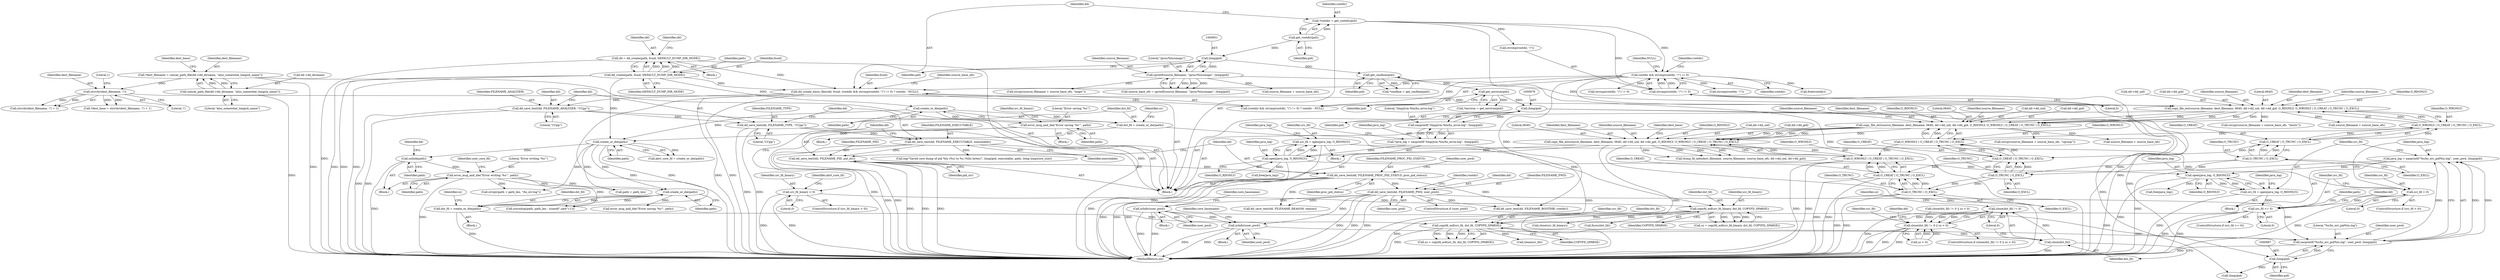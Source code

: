 digraph "0_abrt_80408e9e24a1c10f85fd969e1853e0f192157f92_0@API" {
"1001030" [label="(Call,close(dst_fd) != 0)"];
"1001031" [label="(Call,close(dst_fd))"];
"1001024" [label="(Call,copyfd_eof(src_fd, dst_fd, COPYFD_SPARSE))"];
"1001007" [label="(Call,src_fd >= 0)"];
"1000987" [label="(Call,src_fd < 0)"];
"1000979" [label="(Call,src_fd = open(java_log, O_RDONLY))"];
"1000981" [label="(Call,open(java_log, O_RDONLY))"];
"1000971" [label="(Call,*java_log = xasprintf(\"/tmp/jvm-%lu/hs_error.log\", (long)pid))"];
"1000973" [label="(Call,xasprintf(\"/tmp/jvm-%lu/hs_error.log\", (long)pid))"];
"1000975" [label="(Call,(long)pid)"];
"1000831" [label="(Call,get_environ(pid))"];
"1000824" [label="(Call,get_cmdline(pid))"];
"1000650" [label="(Call,(long)pid)"];
"1000628" [label="(Call,get_rootdir(pid))"];
"1000733" [label="(Call,copy_file_ext(source_filename, dest_filename, 0640, dd->dd_uid, dd->dd_gid, O_RDONLY, O_WRONLY | O_CREAT | O_TRUNC | O_EXCL))"];
"1000707" [label="(Call,copy_file_ext(source_filename, dest_filename, 0640, dd->dd_uid, dd->dd_gid, O_RDONLY, O_WRONLY | O_CREAT | O_TRUNC | O_EXCL))"];
"1000681" [label="(Call,copy_file_ext(source_filename, dest_filename, 0640, dd->dd_uid, dd->dd_gid, O_RDONLY, O_WRONLY | O_CREAT | O_TRUNC | O_EXCL))"];
"1000647" [label="(Call,sprintf(source_filename, \"/proc/%lu/smaps\", (long)pid))"];
"1000669" [label="(Call,strrchr(dest_filename, '/'))"];
"1000658" [label="(Call,*dest_filename = concat_path_file(dd->dd_dirname, \"also_somewhat_longish_name\"))"];
"1000660" [label="(Call,concat_path_file(dd->dd_dirname, \"also_somewhat_longish_name\"))"];
"1000692" [label="(Call,O_WRONLY | O_CREAT | O_TRUNC | O_EXCL)"];
"1000694" [label="(Call,O_CREAT | O_TRUNC | O_EXCL)"];
"1000696" [label="(Call,O_TRUNC | O_EXCL)"];
"1000718" [label="(Call,O_WRONLY | O_CREAT | O_TRUNC | O_EXCL)"];
"1000720" [label="(Call,O_CREAT | O_TRUNC | O_EXCL)"];
"1000722" [label="(Call,O_TRUNC | O_EXCL)"];
"1000744" [label="(Call,O_WRONLY | O_CREAT | O_TRUNC | O_EXCL)"];
"1000746" [label="(Call,O_CREAT | O_TRUNC | O_EXCL)"];
"1000748" [label="(Call,O_TRUNC | O_EXCL)"];
"1000999" [label="(Call,src_fd = open(java_log, O_RDONLY))"];
"1001001" [label="(Call,open(java_log, O_RDONLY))"];
"1000991" [label="(Call,java_log = xasprintf(\"%s/hs_err_pid%lu.log\", user_pwd, (long)pid))"];
"1000993" [label="(Call,xasprintf(\"%s/hs_err_pid%lu.log\", user_pwd, (long)pid))"];
"1000788" [label="(Call,dd_save_text(dd, FILENAME_PWD, user_pwd))"];
"1000782" [label="(Call,dd_save_text(dd, FILENAME_PROC_PID_STATUS, proc_pid_status))"];
"1000778" [label="(Call,dd_save_text(dd, FILENAME_PID, pid_str))"];
"1000774" [label="(Call,dd_save_text(dd, FILENAME_EXECUTABLE, executable))"];
"1000770" [label="(Call,dd_save_text(dd, FILENAME_TYPE, \"CCpp\"))"];
"1000766" [label="(Call,dd_save_text(dd, FILENAME_ANALYZER, \"CCpp\"))"];
"1000630" [label="(Call,dd_create_basic_files(dd, fsuid, (rootdir && strcmp(rootdir, \"/\") != 0) ? rootdir : NULL))"];
"1000616" [label="(Call,dd = dd_create(path, fsuid, DEFAULT_DUMP_DIR_MODE))"];
"1000618" [label="(Call,dd_create(path, fsuid, DEFAULT_DUMP_DIR_MODE))"];
"1000634" [label="(Call,rootdir && strcmp(rootdir, \"/\") != 0)"];
"1000626" [label="(Call,*rootdir = get_rootdir(pid))"];
"1000636" [label="(Call,strcmp(rootdir, \"/\") != 0)"];
"1000935" [label="(Call,xchdir(user_pwd))"];
"1000965" [label="(Call,xchdir(user_pwd))"];
"1000996" [label="(Call,(long)pid)"];
"1001017" [label="(Call,dst_fd = create_or_die(path))"];
"1001019" [label="(Call,create_or_die(path))"];
"1000939" [label="(Call,error_msg_and_die(\"Error writing '%s'\", path))"];
"1000926" [label="(Call,unlink(path))"];
"1000901" [label="(Call,create_or_die(path))"];
"1000893" [label="(Call,error_msg_and_die(\"Error saving '%s'\", path))"];
"1000867" [label="(Call,create_or_die(path))"];
"1000872" [label="(Call,copyfd_eof(src_fd_binary, dst_fd, COPYFD_SPARSE))"];
"1000860" [label="(Call,src_fd_binary > 0)"];
"1000865" [label="(Call,dst_fd = create_or_die(path))"];
"1001029" [label="(Call,close(dst_fd) != 0 || sz < 0)"];
"1000875" [label="(Identifier,COPYFD_SPARSE)"];
"1000714" [label="(Call,dd->dd_gid)"];
"1000902" [label="(Identifier,path)"];
"1000685" [label="(Call,dd->dd_uid)"];
"1000693" [label="(Identifier,O_WRONLY)"];
"1000894" [label="(Literal,\"Error saving '%s'\")"];
"1000984" [label="(Call,free(java_log))"];
"1000632" [label="(Identifier,fsuid)"];
"1000981" [label="(Call,open(java_log, O_RDONLY))"];
"1000789" [label="(Identifier,dd)"];
"1000979" [label="(Call,src_fd = open(java_log, O_RDONLY))"];
"1000982" [label="(Identifier,java_log)"];
"1000968" [label="(Identifier,core_basename)"];
"1000790" [label="(Identifier,FILENAME_PWD)"];
"1000641" [label="(Identifier,rootdir)"];
"1000781" [label="(Identifier,pid_str)"];
"1000966" [label="(Identifier,user_pwd)"];
"1001009" [label="(Literal,0)"];
"1000740" [label="(Call,dd->dd_gid)"];
"1001004" [label="(Call,free(java_log))"];
"1000899" [label="(Call,abrt_core_fd = create_or_die(path))"];
"1000664" [label="(Literal,\"also_somewhat_longish_name\")"];
"1000745" [label="(Identifier,O_WRONLY)"];
"1001010" [label="(Block,)"];
"1000768" [label="(Identifier,FILENAME_ANALYZER)"];
"1000642" [label="(Identifier,NULL)"];
"1000985" [label="(Identifier,java_log)"];
"1000736" [label="(Literal,0640)"];
"1001018" [label="(Identifier,dst_fd)"];
"1001028" [label="(ControlStructure,if (close(dst_fd) != 0 || sz < 0))"];
"1000749" [label="(Identifier,O_TRUNC)"];
"1000870" [label="(Call,sz = copyfd_eof(src_fd_binary, dst_fd, COPYFD_SPARSE))"];
"1000767" [label="(Identifier,dd)"];
"1000695" [label="(Identifier,O_CREAT)"];
"1000766" [label="(Call,dd_save_text(dd, FILENAME_ANALYZER, \"CCpp\"))"];
"1000896" [label="(Call,close(src_fd_binary))"];
"1000696" [label="(Call,O_TRUNC | O_EXCL)"];
"1000626" [label="(Call,*rootdir = get_rootdir(pid))"];
"1000660" [label="(Call,concat_path_file(dd->dd_dirname, \"also_somewhat_longish_name\"))"];
"1000890" [label="(Block,)"];
"1000964" [label="(Block,)"];
"1000897" [label="(Identifier,src_fd_binary)"];
"1000620" [label="(Identifier,fsuid)"];
"1000727" [label="(Identifier,source_filename)"];
"1000658" [label="(Call,*dest_filename = concat_path_file(dd->dd_dirname, \"also_somewhat_longish_name\"))"];
"1000726" [label="(Call,source_filename + source_base_ofs)"];
"1000735" [label="(Identifier,dest_filename)"];
"1000746" [label="(Call,O_CREAT | O_TRUNC | O_EXCL)"];
"1000628" [label="(Call,get_rootdir(pid))"];
"1001003" [label="(Identifier,O_RDONLY)"];
"1000775" [label="(Identifier,dd)"];
"1000652" [label="(Identifier,pid)"];
"1001025" [label="(Identifier,src_fd)"];
"1000791" [label="(Identifier,user_pwd)"];
"1000994" [label="(Literal,\"%s/hs_err_pid%lu.log\")"];
"1000773" [label="(Literal,\"CCpp\")"];
"1000829" [label="(Call,*environ = get_environ(pid))"];
"1000699" [label="(Call,strcpy(source_filename + source_base_ofs, \"limits\"))"];
"1000646" [label="(Identifier,source_base_ofs)"];
"1000831" [label="(Call,get_environ(pid))"];
"1000980" [label="(Identifier,src_fd)"];
"1000688" [label="(Call,dd->dd_gid)"];
"1001031" [label="(Call,close(dst_fd))"];
"1000670" [label="(Identifier,dest_filename)"];
"1000974" [label="(Literal,\"/tmp/jvm-%lu/hs_error.log\")"];
"1000682" [label="(Identifier,source_filename)"];
"1001055" [label="(Call,xstrndup(path, path_len - (sizeof(\".new\")-1)))"];
"1001011" [label="(Call,strcpy(path + path_len, \"/hs_err.log\"))"];
"1001039" [label="(Identifier,dd)"];
"1000707" [label="(Call,copy_file_ext(source_filename, dest_filename, 0640, dd->dd_uid, dd->dd_gid, O_RDONLY, O_WRONLY | O_CREAT | O_TRUNC | O_EXCL))"];
"1000627" [label="(Identifier,rootdir)"];
"1001040" [label="(Call,error_msg_and_die(\"Error saving '%s'\", path))"];
"1000925" [label="(Block,)"];
"1000927" [label="(Identifier,path)"];
"1000862" [label="(Literal,0)"];
"1000815" [label="(Call,dd_save_text(dd, FILENAME_REASON, reason))"];
"1000684" [label="(Literal,0640)"];
"1000863" [label="(Block,)"];
"1000771" [label="(Identifier,dd)"];
"1001019" [label="(Call,create_or_die(path))"];
"1000640" [label="(Literal,0)"];
"1000986" [label="(ControlStructure,if (src_fd < 0))"];
"1000661" [label="(Call,dd->dd_dirname)"];
"1000801" [label="(Call,dd_save_text(dd, FILENAME_ROOTDIR, rootdir))"];
"1000659" [label="(Identifier,dest_filename)"];
"1000787" [label="(Identifier,user_pwd)"];
"1000635" [label="(Identifier,rootdir)"];
"1001027" [label="(Identifier,COPYFD_SPARSE)"];
"1000990" [label="(Block,)"];
"1000900" [label="(Identifier,abrt_core_fd)"];
"1001032" [label="(Identifier,dst_fd)"];
"1000734" [label="(Identifier,source_filename)"];
"1000867" [label="(Call,create_or_die(path))"];
"1000616" [label="(Call,dd = dd_create(path, fsuid, DEFAULT_DUMP_DIR_MODE))"];
"1001180" [label="(MethodReturn,int)"];
"1000634" [label="(Call,rootdir && strcmp(rootdir, \"/\") != 0)"];
"1000941" [label="(Identifier,path)"];
"1001012" [label="(Call,path + path_len)"];
"1001033" [label="(Literal,0)"];
"1000750" [label="(Identifier,O_EXCL)"];
"1001000" [label="(Identifier,src_fd)"];
"1000633" [label="(Call,(rootdir && strcmp(rootdir, \"/\") != 0) ? rootdir : NULL)"];
"1000698" [label="(Identifier,O_EXCL)"];
"1000752" [label="(Identifier,dest_base)"];
"1000822" [label="(Call,*cmdline = get_cmdline(pid))"];
"1000743" [label="(Identifier,O_RDONLY)"];
"1000669" [label="(Call,strrchr(dest_filename, '/'))"];
"1001035" [label="(Identifier,sz)"];
"1000998" [label="(Identifier,pid)"];
"1000989" [label="(Literal,0)"];
"1000929" [label="(Identifier,dd)"];
"1000666" [label="(Call,*dest_base = strrchr(dest_filename, '/') + 1)"];
"1000882" [label="(Call,close(dst_fd) != 0 || sz < 0)"];
"1000621" [label="(Identifier,DEFAULT_DUMP_DIR_MODE)"];
"1000722" [label="(Call,O_TRUNC | O_EXCL)"];
"1000971" [label="(Call,*java_log = xasprintf(\"/tmp/jvm-%lu/hs_error.log\", (long)pid))"];
"1000619" [label="(Identifier,path)"];
"1001076" [label="(Call,(long)pid)"];
"1000832" [label="(Identifier,pid)"];
"1000945" [label="(Identifier,user_core_fd)"];
"1000992" [label="(Identifier,java_log)"];
"1000683" [label="(Identifier,dest_filename)"];
"1001022" [label="(Call,sz = copyfd_eof(src_fd, dst_fd, COPYFD_SPARSE))"];
"1000866" [label="(Identifier,dst_fd)"];
"1001013" [label="(Identifier,path)"];
"1000770" [label="(Call,dd_save_text(dd, FILENAME_TYPE, \"CCpp\"))"];
"1000983" [label="(Identifier,O_RDONLY)"];
"1001030" [label="(Call,close(dst_fd) != 0)"];
"1000681" [label="(Call,copy_file_ext(source_filename, dest_filename, 0640, dd->dd_uid, dd->dd_gid, O_RDONLY, O_WRONLY | O_CREAT | O_TRUNC | O_EXCL))"];
"1000747" [label="(Identifier,O_CREAT)"];
"1001005" [label="(Identifier,java_log)"];
"1000895" [label="(Identifier,path)"];
"1000987" [label="(Call,src_fd < 0)"];
"1000772" [label="(Identifier,FILENAME_TYPE)"];
"1000636" [label="(Call,strcmp(rootdir, \"/\") != 0)"];
"1001026" [label="(Identifier,dst_fd)"];
"1000777" [label="(Identifier,executable)"];
"1000694" [label="(Call,O_CREAT | O_TRUNC | O_EXCL)"];
"1000991" [label="(Call,java_log = xasprintf(\"%s/hs_err_pid%lu.log\", user_pwd, (long)pid))"];
"1000667" [label="(Identifier,dest_base)"];
"1000623" [label="(Identifier,dd)"];
"1000649" [label="(Literal,\"/proc/%lu/smaps\")"];
"1000733" [label="(Call,copy_file_ext(source_filename, dest_filename, 0640, dd->dd_uid, dd->dd_gid, O_RDONLY, O_WRONLY | O_CREAT | O_TRUNC | O_EXCL))"];
"1000939" [label="(Call,error_msg_and_die(\"Error writing '%s'\", path))"];
"1000647" [label="(Call,sprintf(source_filename, \"/proc/%lu/smaps\", (long)pid))"];
"1000700" [label="(Call,source_filename + source_base_ofs)"];
"1000788" [label="(Call,dd_save_text(dd, FILENAME_PWD, user_pwd))"];
"1000935" [label="(Call,xchdir(user_pwd))"];
"1000671" [label="(Literal,'/')"];
"1000631" [label="(Identifier,dd)"];
"1000868" [label="(Identifier,path)"];
"1000648" [label="(Identifier,source_filename)"];
"1001043" [label="(Call,close(src_fd))"];
"1000719" [label="(Identifier,O_WRONLY)"];
"1001017" [label="(Call,dst_fd = create_or_die(path))"];
"1000724" [label="(Identifier,O_EXCL)"];
"1000630" [label="(Call,dd_create_basic_files(dd, fsuid, (rootdir && strcmp(rootdir, \"/\") != 0) ? rootdir : NULL))"];
"1000938" [label="(Identifier,core_basename)"];
"1000782" [label="(Call,dd_save_text(dd, FILENAME_PROC_PID_STATUS, proc_pid_status))"];
"1001046" [label="(Identifier,dd)"];
"1000972" [label="(Identifier,java_log)"];
"1000692" [label="(Call,O_WRONLY | O_CREAT | O_TRUNC | O_EXCL)"];
"1000668" [label="(Call,strrchr(dest_filename, '/') + 1)"];
"1000995" [label="(Identifier,user_pwd)"];
"1000637" [label="(Call,strcmp(rootdir, \"/\"))"];
"1000723" [label="(Identifier,O_TRUNC)"];
"1000785" [label="(Identifier,proc_pid_status)"];
"1001020" [label="(Identifier,path)"];
"1000988" [label="(Identifier,src_fd)"];
"1001029" [label="(Call,close(dst_fd) != 0 || sz < 0)"];
"1001112" [label="(Call,free(rootdir))"];
"1000940" [label="(Literal,\"Error writing '%s'\")"];
"1000860" [label="(Call,src_fd_binary > 0)"];
"1000709" [label="(Identifier,dest_filename)"];
"1000717" [label="(Identifier,O_RDONLY)"];
"1000872" [label="(Call,copyfd_eof(src_fd_binary, dst_fd, COPYFD_SPARSE))"];
"1000865" [label="(Call,dst_fd = create_or_die(path))"];
"1001006" [label="(ControlStructure,if (src_fd >= 0))"];
"1000701" [label="(Identifier,source_filename)"];
"1000710" [label="(Literal,0640)"];
"1000748" [label="(Call,O_TRUNC | O_EXCL)"];
"1000697" [label="(Identifier,O_TRUNC)"];
"1000721" [label="(Identifier,O_CREAT)"];
"1000786" [label="(ControlStructure,if (user_pwd))"];
"1000796" [label="(Call,strcmp(rootdir, \"/\") != 0)"];
"1001034" [label="(Call,sz < 0)"];
"1000965" [label="(Call,xchdir(user_pwd))"];
"1000744" [label="(Call,O_WRONLY | O_CREAT | O_TRUNC | O_EXCL)"];
"1001007" [label="(Call,src_fd >= 0)"];
"1000975" [label="(Call,(long)pid)"];
"1000776" [label="(Identifier,FILENAME_EXECUTABLE)"];
"1000793" [label="(Identifier,rootdir)"];
"1000893" [label="(Call,error_msg_and_die(\"Error saving '%s'\", path))"];
"1000718" [label="(Call,O_WRONLY | O_CREAT | O_TRUNC | O_EXCL)"];
"1001008" [label="(Identifier,src_fd)"];
"1000617" [label="(Identifier,dd)"];
"1000720" [label="(Call,O_CREAT | O_TRUNC | O_EXCL)"];
"1001024" [label="(Call,copyfd_eof(src_fd, dst_fd, COPYFD_SPARSE))"];
"1000996" [label="(Call,(long)pid)"];
"1000673" [label="(Call,strcpy(source_filename + source_base_ofs, \"maps\"))"];
"1000936" [label="(Identifier,user_pwd)"];
"1000674" [label="(Call,source_filename + source_base_ofs)"];
"1000783" [label="(Identifier,dd)"];
"1000778" [label="(Call,dd_save_text(dd, FILENAME_PID, pid_str))"];
"1000861" [label="(Identifier,src_fd_binary)"];
"1000145" [label="(Block,)"];
"1000926" [label="(Call,unlink(path))"];
"1000691" [label="(Identifier,O_RDONLY)"];
"1000708" [label="(Identifier,source_filename)"];
"1000977" [label="(Identifier,pid)"];
"1000650" [label="(Call,(long)pid)"];
"1000969" [label="(Block,)"];
"1000825" [label="(Identifier,pid)"];
"1000973" [label="(Call,xasprintf(\"/tmp/jvm-%lu/hs_error.log\", (long)pid))"];
"1000711" [label="(Call,dd->dd_uid)"];
"1001002" [label="(Identifier,java_log)"];
"1000779" [label="(Identifier,dd)"];
"1001023" [label="(Identifier,sz)"];
"1000873" [label="(Identifier,src_fd_binary)"];
"1000993" [label="(Call,xasprintf(\"%s/hs_err_pid%lu.log\", user_pwd, (long)pid))"];
"1000879" [label="(Call,fsync(dst_fd))"];
"1000672" [label="(Literal,1)"];
"1000780" [label="(Identifier,FILENAME_PID)"];
"1000874" [label="(Identifier,dst_fd)"];
"1000784" [label="(Identifier,FILENAME_PROC_PID_STATUS)"];
"1000618" [label="(Call,dd_create(path, fsuid, DEFAULT_DUMP_DIR_MODE))"];
"1000769" [label="(Literal,\"CCpp\")"];
"1000737" [label="(Call,dd->dd_uid)"];
"1000624" [label="(Block,)"];
"1000871" [label="(Identifier,sz)"];
"1000754" [label="(Call,dump_fd_info(dest_filename, source_filename, source_base_ofs, dd->dd_uid, dd->dd_gid))"];
"1001074" [label="(Call,log(\"Saved core dump of pid %lu (%s) to %s (%llu bytes)\", (long)pid, executable, path, (long long)core_size))"];
"1000774" [label="(Call,dd_save_text(dd, FILENAME_EXECUTABLE, executable))"];
"1000645" [label="(Call,source_base_ofs = sprintf(source_filename, \"/proc/%lu/smaps\", (long)pid))"];
"1000629" [label="(Identifier,pid)"];
"1000797" [label="(Call,strcmp(rootdir, \"/\"))"];
"1000824" [label="(Call,get_cmdline(pid))"];
"1000934" [label="(Block,)"];
"1001001" [label="(Call,open(java_log, O_RDONLY))"];
"1000859" [label="(ControlStructure,if (src_fd_binary > 0))"];
"1001044" [label="(Identifier,src_fd)"];
"1000999" [label="(Call,src_fd = open(java_log, O_RDONLY))"];
"1000725" [label="(Call,strcpy(source_filename + source_base_ofs, \"cgroup\"))"];
"1000901" [label="(Call,create_or_die(path))"];
"1001030" -> "1001029"  [label="AST: "];
"1001030" -> "1001033"  [label="CFG: "];
"1001031" -> "1001030"  [label="AST: "];
"1001033" -> "1001030"  [label="AST: "];
"1001035" -> "1001030"  [label="CFG: "];
"1001029" -> "1001030"  [label="CFG: "];
"1001030" -> "1001180"  [label="DDG: "];
"1001030" -> "1001029"  [label="DDG: "];
"1001030" -> "1001029"  [label="DDG: "];
"1001031" -> "1001030"  [label="DDG: "];
"1001031" -> "1001032"  [label="CFG: "];
"1001032" -> "1001031"  [label="AST: "];
"1001033" -> "1001031"  [label="CFG: "];
"1001031" -> "1001180"  [label="DDG: "];
"1001024" -> "1001031"  [label="DDG: "];
"1001024" -> "1001022"  [label="AST: "];
"1001024" -> "1001027"  [label="CFG: "];
"1001025" -> "1001024"  [label="AST: "];
"1001026" -> "1001024"  [label="AST: "];
"1001027" -> "1001024"  [label="AST: "];
"1001022" -> "1001024"  [label="CFG: "];
"1001024" -> "1001180"  [label="DDG: "];
"1001024" -> "1001022"  [label="DDG: "];
"1001024" -> "1001022"  [label="DDG: "];
"1001024" -> "1001022"  [label="DDG: "];
"1001007" -> "1001024"  [label="DDG: "];
"1001017" -> "1001024"  [label="DDG: "];
"1000872" -> "1001024"  [label="DDG: "];
"1001024" -> "1001043"  [label="DDG: "];
"1001007" -> "1001006"  [label="AST: "];
"1001007" -> "1001009"  [label="CFG: "];
"1001008" -> "1001007"  [label="AST: "];
"1001009" -> "1001007"  [label="AST: "];
"1001013" -> "1001007"  [label="CFG: "];
"1001046" -> "1001007"  [label="CFG: "];
"1001007" -> "1001180"  [label="DDG: "];
"1001007" -> "1001180"  [label="DDG: "];
"1000987" -> "1001007"  [label="DDG: "];
"1000999" -> "1001007"  [label="DDG: "];
"1000987" -> "1000986"  [label="AST: "];
"1000987" -> "1000989"  [label="CFG: "];
"1000988" -> "1000987"  [label="AST: "];
"1000989" -> "1000987"  [label="AST: "];
"1000992" -> "1000987"  [label="CFG: "];
"1001008" -> "1000987"  [label="CFG: "];
"1000987" -> "1001180"  [label="DDG: "];
"1000979" -> "1000987"  [label="DDG: "];
"1000979" -> "1000969"  [label="AST: "];
"1000979" -> "1000981"  [label="CFG: "];
"1000980" -> "1000979"  [label="AST: "];
"1000981" -> "1000979"  [label="AST: "];
"1000985" -> "1000979"  [label="CFG: "];
"1000979" -> "1001180"  [label="DDG: "];
"1000981" -> "1000979"  [label="DDG: "];
"1000981" -> "1000979"  [label="DDG: "];
"1000981" -> "1000983"  [label="CFG: "];
"1000982" -> "1000981"  [label="AST: "];
"1000983" -> "1000981"  [label="AST: "];
"1000981" -> "1001180"  [label="DDG: "];
"1000971" -> "1000981"  [label="DDG: "];
"1000733" -> "1000981"  [label="DDG: "];
"1000981" -> "1000984"  [label="DDG: "];
"1000981" -> "1001001"  [label="DDG: "];
"1000971" -> "1000969"  [label="AST: "];
"1000971" -> "1000973"  [label="CFG: "];
"1000972" -> "1000971"  [label="AST: "];
"1000973" -> "1000971"  [label="AST: "];
"1000980" -> "1000971"  [label="CFG: "];
"1000971" -> "1001180"  [label="DDG: "];
"1000973" -> "1000971"  [label="DDG: "];
"1000973" -> "1000971"  [label="DDG: "];
"1000973" -> "1000975"  [label="CFG: "];
"1000974" -> "1000973"  [label="AST: "];
"1000975" -> "1000973"  [label="AST: "];
"1000975" -> "1000973"  [label="DDG: "];
"1000975" -> "1000977"  [label="CFG: "];
"1000976" -> "1000975"  [label="AST: "];
"1000977" -> "1000975"  [label="AST: "];
"1000831" -> "1000975"  [label="DDG: "];
"1000975" -> "1000996"  [label="DDG: "];
"1000975" -> "1001076"  [label="DDG: "];
"1000831" -> "1000829"  [label="AST: "];
"1000831" -> "1000832"  [label="CFG: "];
"1000832" -> "1000831"  [label="AST: "];
"1000829" -> "1000831"  [label="CFG: "];
"1000831" -> "1000829"  [label="DDG: "];
"1000824" -> "1000831"  [label="DDG: "];
"1000824" -> "1000822"  [label="AST: "];
"1000824" -> "1000825"  [label="CFG: "];
"1000825" -> "1000824"  [label="AST: "];
"1000822" -> "1000824"  [label="CFG: "];
"1000824" -> "1000822"  [label="DDG: "];
"1000650" -> "1000824"  [label="DDG: "];
"1000650" -> "1000647"  [label="AST: "];
"1000650" -> "1000652"  [label="CFG: "];
"1000651" -> "1000650"  [label="AST: "];
"1000652" -> "1000650"  [label="AST: "];
"1000647" -> "1000650"  [label="CFG: "];
"1000650" -> "1000647"  [label="DDG: "];
"1000628" -> "1000650"  [label="DDG: "];
"1000628" -> "1000626"  [label="AST: "];
"1000628" -> "1000629"  [label="CFG: "];
"1000629" -> "1000628"  [label="AST: "];
"1000626" -> "1000628"  [label="CFG: "];
"1000628" -> "1000626"  [label="DDG: "];
"1000733" -> "1000624"  [label="AST: "];
"1000733" -> "1000744"  [label="CFG: "];
"1000734" -> "1000733"  [label="AST: "];
"1000735" -> "1000733"  [label="AST: "];
"1000736" -> "1000733"  [label="AST: "];
"1000737" -> "1000733"  [label="AST: "];
"1000740" -> "1000733"  [label="AST: "];
"1000743" -> "1000733"  [label="AST: "];
"1000744" -> "1000733"  [label="AST: "];
"1000752" -> "1000733"  [label="CFG: "];
"1000733" -> "1001180"  [label="DDG: "];
"1000733" -> "1001180"  [label="DDG: "];
"1000707" -> "1000733"  [label="DDG: "];
"1000707" -> "1000733"  [label="DDG: "];
"1000707" -> "1000733"  [label="DDG: "];
"1000707" -> "1000733"  [label="DDG: "];
"1000707" -> "1000733"  [label="DDG: "];
"1000744" -> "1000733"  [label="DDG: "];
"1000744" -> "1000733"  [label="DDG: "];
"1000733" -> "1000754"  [label="DDG: "];
"1000733" -> "1000754"  [label="DDG: "];
"1000733" -> "1000754"  [label="DDG: "];
"1000733" -> "1000754"  [label="DDG: "];
"1000707" -> "1000624"  [label="AST: "];
"1000707" -> "1000718"  [label="CFG: "];
"1000708" -> "1000707"  [label="AST: "];
"1000709" -> "1000707"  [label="AST: "];
"1000710" -> "1000707"  [label="AST: "];
"1000711" -> "1000707"  [label="AST: "];
"1000714" -> "1000707"  [label="AST: "];
"1000717" -> "1000707"  [label="AST: "];
"1000718" -> "1000707"  [label="AST: "];
"1000727" -> "1000707"  [label="CFG: "];
"1000681" -> "1000707"  [label="DDG: "];
"1000681" -> "1000707"  [label="DDG: "];
"1000681" -> "1000707"  [label="DDG: "];
"1000681" -> "1000707"  [label="DDG: "];
"1000681" -> "1000707"  [label="DDG: "];
"1000718" -> "1000707"  [label="DDG: "];
"1000718" -> "1000707"  [label="DDG: "];
"1000707" -> "1000725"  [label="DDG: "];
"1000707" -> "1000726"  [label="DDG: "];
"1000681" -> "1000624"  [label="AST: "];
"1000681" -> "1000692"  [label="CFG: "];
"1000682" -> "1000681"  [label="AST: "];
"1000683" -> "1000681"  [label="AST: "];
"1000684" -> "1000681"  [label="AST: "];
"1000685" -> "1000681"  [label="AST: "];
"1000688" -> "1000681"  [label="AST: "];
"1000691" -> "1000681"  [label="AST: "];
"1000692" -> "1000681"  [label="AST: "];
"1000701" -> "1000681"  [label="CFG: "];
"1000647" -> "1000681"  [label="DDG: "];
"1000669" -> "1000681"  [label="DDG: "];
"1000692" -> "1000681"  [label="DDG: "];
"1000692" -> "1000681"  [label="DDG: "];
"1000681" -> "1000699"  [label="DDG: "];
"1000681" -> "1000700"  [label="DDG: "];
"1000647" -> "1000645"  [label="AST: "];
"1000648" -> "1000647"  [label="AST: "];
"1000649" -> "1000647"  [label="AST: "];
"1000645" -> "1000647"  [label="CFG: "];
"1000647" -> "1000645"  [label="DDG: "];
"1000647" -> "1000645"  [label="DDG: "];
"1000647" -> "1000645"  [label="DDG: "];
"1000647" -> "1000673"  [label="DDG: "];
"1000647" -> "1000674"  [label="DDG: "];
"1000669" -> "1000668"  [label="AST: "];
"1000669" -> "1000671"  [label="CFG: "];
"1000670" -> "1000669"  [label="AST: "];
"1000671" -> "1000669"  [label="AST: "];
"1000672" -> "1000669"  [label="CFG: "];
"1000669" -> "1000666"  [label="DDG: "];
"1000669" -> "1000666"  [label="DDG: "];
"1000669" -> "1000668"  [label="DDG: "];
"1000669" -> "1000668"  [label="DDG: "];
"1000658" -> "1000669"  [label="DDG: "];
"1000658" -> "1000624"  [label="AST: "];
"1000658" -> "1000660"  [label="CFG: "];
"1000659" -> "1000658"  [label="AST: "];
"1000660" -> "1000658"  [label="AST: "];
"1000667" -> "1000658"  [label="CFG: "];
"1000658" -> "1001180"  [label="DDG: "];
"1000660" -> "1000658"  [label="DDG: "];
"1000660" -> "1000658"  [label="DDG: "];
"1000660" -> "1000664"  [label="CFG: "];
"1000661" -> "1000660"  [label="AST: "];
"1000664" -> "1000660"  [label="AST: "];
"1000660" -> "1001180"  [label="DDG: "];
"1000692" -> "1000694"  [label="CFG: "];
"1000693" -> "1000692"  [label="AST: "];
"1000694" -> "1000692"  [label="AST: "];
"1000694" -> "1000692"  [label="DDG: "];
"1000694" -> "1000692"  [label="DDG: "];
"1000692" -> "1000718"  [label="DDG: "];
"1000694" -> "1000696"  [label="CFG: "];
"1000695" -> "1000694"  [label="AST: "];
"1000696" -> "1000694"  [label="AST: "];
"1000696" -> "1000694"  [label="DDG: "];
"1000696" -> "1000694"  [label="DDG: "];
"1000694" -> "1000720"  [label="DDG: "];
"1000696" -> "1000698"  [label="CFG: "];
"1000697" -> "1000696"  [label="AST: "];
"1000698" -> "1000696"  [label="AST: "];
"1000696" -> "1000722"  [label="DDG: "];
"1000696" -> "1000722"  [label="DDG: "];
"1000718" -> "1000720"  [label="CFG: "];
"1000719" -> "1000718"  [label="AST: "];
"1000720" -> "1000718"  [label="AST: "];
"1000720" -> "1000718"  [label="DDG: "];
"1000720" -> "1000718"  [label="DDG: "];
"1000718" -> "1000744"  [label="DDG: "];
"1000720" -> "1000722"  [label="CFG: "];
"1000721" -> "1000720"  [label="AST: "];
"1000722" -> "1000720"  [label="AST: "];
"1000722" -> "1000720"  [label="DDG: "];
"1000722" -> "1000720"  [label="DDG: "];
"1000720" -> "1000746"  [label="DDG: "];
"1000722" -> "1000724"  [label="CFG: "];
"1000723" -> "1000722"  [label="AST: "];
"1000724" -> "1000722"  [label="AST: "];
"1000722" -> "1000748"  [label="DDG: "];
"1000722" -> "1000748"  [label="DDG: "];
"1000744" -> "1000746"  [label="CFG: "];
"1000745" -> "1000744"  [label="AST: "];
"1000746" -> "1000744"  [label="AST: "];
"1000744" -> "1001180"  [label="DDG: "];
"1000744" -> "1001180"  [label="DDG: "];
"1000746" -> "1000744"  [label="DDG: "];
"1000746" -> "1000744"  [label="DDG: "];
"1000746" -> "1000748"  [label="CFG: "];
"1000747" -> "1000746"  [label="AST: "];
"1000748" -> "1000746"  [label="AST: "];
"1000746" -> "1001180"  [label="DDG: "];
"1000746" -> "1001180"  [label="DDG: "];
"1000748" -> "1000746"  [label="DDG: "];
"1000748" -> "1000746"  [label="DDG: "];
"1000748" -> "1000750"  [label="CFG: "];
"1000749" -> "1000748"  [label="AST: "];
"1000750" -> "1000748"  [label="AST: "];
"1000748" -> "1001180"  [label="DDG: "];
"1000748" -> "1001180"  [label="DDG: "];
"1000999" -> "1000990"  [label="AST: "];
"1000999" -> "1001001"  [label="CFG: "];
"1001000" -> "1000999"  [label="AST: "];
"1001001" -> "1000999"  [label="AST: "];
"1001005" -> "1000999"  [label="CFG: "];
"1000999" -> "1001180"  [label="DDG: "];
"1001001" -> "1000999"  [label="DDG: "];
"1001001" -> "1000999"  [label="DDG: "];
"1001001" -> "1001003"  [label="CFG: "];
"1001002" -> "1001001"  [label="AST: "];
"1001003" -> "1001001"  [label="AST: "];
"1001001" -> "1001180"  [label="DDG: "];
"1000991" -> "1001001"  [label="DDG: "];
"1001001" -> "1001004"  [label="DDG: "];
"1000991" -> "1000990"  [label="AST: "];
"1000991" -> "1000993"  [label="CFG: "];
"1000992" -> "1000991"  [label="AST: "];
"1000993" -> "1000991"  [label="AST: "];
"1001000" -> "1000991"  [label="CFG: "];
"1000991" -> "1001180"  [label="DDG: "];
"1000993" -> "1000991"  [label="DDG: "];
"1000993" -> "1000991"  [label="DDG: "];
"1000993" -> "1000991"  [label="DDG: "];
"1000993" -> "1000996"  [label="CFG: "];
"1000994" -> "1000993"  [label="AST: "];
"1000995" -> "1000993"  [label="AST: "];
"1000996" -> "1000993"  [label="AST: "];
"1000993" -> "1001180"  [label="DDG: "];
"1000788" -> "1000993"  [label="DDG: "];
"1000935" -> "1000993"  [label="DDG: "];
"1000965" -> "1000993"  [label="DDG: "];
"1000996" -> "1000993"  [label="DDG: "];
"1000788" -> "1000786"  [label="AST: "];
"1000788" -> "1000791"  [label="CFG: "];
"1000789" -> "1000788"  [label="AST: "];
"1000790" -> "1000788"  [label="AST: "];
"1000791" -> "1000788"  [label="AST: "];
"1000793" -> "1000788"  [label="CFG: "];
"1000788" -> "1001180"  [label="DDG: "];
"1000788" -> "1001180"  [label="DDG: "];
"1000788" -> "1001180"  [label="DDG: "];
"1000782" -> "1000788"  [label="DDG: "];
"1000788" -> "1000801"  [label="DDG: "];
"1000788" -> "1000815"  [label="DDG: "];
"1000788" -> "1000935"  [label="DDG: "];
"1000788" -> "1000965"  [label="DDG: "];
"1000782" -> "1000624"  [label="AST: "];
"1000782" -> "1000785"  [label="CFG: "];
"1000783" -> "1000782"  [label="AST: "];
"1000784" -> "1000782"  [label="AST: "];
"1000785" -> "1000782"  [label="AST: "];
"1000787" -> "1000782"  [label="CFG: "];
"1000782" -> "1001180"  [label="DDG: "];
"1000782" -> "1001180"  [label="DDG: "];
"1000782" -> "1001180"  [label="DDG: "];
"1000778" -> "1000782"  [label="DDG: "];
"1000782" -> "1000801"  [label="DDG: "];
"1000782" -> "1000815"  [label="DDG: "];
"1000778" -> "1000624"  [label="AST: "];
"1000778" -> "1000781"  [label="CFG: "];
"1000779" -> "1000778"  [label="AST: "];
"1000780" -> "1000778"  [label="AST: "];
"1000781" -> "1000778"  [label="AST: "];
"1000783" -> "1000778"  [label="CFG: "];
"1000778" -> "1001180"  [label="DDG: "];
"1000778" -> "1001180"  [label="DDG: "];
"1000778" -> "1001180"  [label="DDG: "];
"1000774" -> "1000778"  [label="DDG: "];
"1000774" -> "1000624"  [label="AST: "];
"1000774" -> "1000777"  [label="CFG: "];
"1000775" -> "1000774"  [label="AST: "];
"1000776" -> "1000774"  [label="AST: "];
"1000777" -> "1000774"  [label="AST: "];
"1000779" -> "1000774"  [label="CFG: "];
"1000774" -> "1001180"  [label="DDG: "];
"1000774" -> "1001180"  [label="DDG: "];
"1000770" -> "1000774"  [label="DDG: "];
"1000774" -> "1001074"  [label="DDG: "];
"1000770" -> "1000624"  [label="AST: "];
"1000770" -> "1000773"  [label="CFG: "];
"1000771" -> "1000770"  [label="AST: "];
"1000772" -> "1000770"  [label="AST: "];
"1000773" -> "1000770"  [label="AST: "];
"1000775" -> "1000770"  [label="CFG: "];
"1000770" -> "1001180"  [label="DDG: "];
"1000770" -> "1001180"  [label="DDG: "];
"1000766" -> "1000770"  [label="DDG: "];
"1000766" -> "1000624"  [label="AST: "];
"1000766" -> "1000769"  [label="CFG: "];
"1000767" -> "1000766"  [label="AST: "];
"1000768" -> "1000766"  [label="AST: "];
"1000769" -> "1000766"  [label="AST: "];
"1000771" -> "1000766"  [label="CFG: "];
"1000766" -> "1001180"  [label="DDG: "];
"1000766" -> "1001180"  [label="DDG: "];
"1000630" -> "1000766"  [label="DDG: "];
"1000630" -> "1000624"  [label="AST: "];
"1000630" -> "1000633"  [label="CFG: "];
"1000631" -> "1000630"  [label="AST: "];
"1000632" -> "1000630"  [label="AST: "];
"1000633" -> "1000630"  [label="AST: "];
"1000646" -> "1000630"  [label="CFG: "];
"1000630" -> "1001180"  [label="DDG: "];
"1000630" -> "1001180"  [label="DDG: "];
"1000630" -> "1001180"  [label="DDG: "];
"1000616" -> "1000630"  [label="DDG: "];
"1000618" -> "1000630"  [label="DDG: "];
"1000634" -> "1000630"  [label="DDG: "];
"1000616" -> "1000145"  [label="AST: "];
"1000616" -> "1000618"  [label="CFG: "];
"1000617" -> "1000616"  [label="AST: "];
"1000618" -> "1000616"  [label="AST: "];
"1000623" -> "1000616"  [label="CFG: "];
"1000616" -> "1001180"  [label="DDG: "];
"1000616" -> "1001180"  [label="DDG: "];
"1000618" -> "1000616"  [label="DDG: "];
"1000618" -> "1000616"  [label="DDG: "];
"1000618" -> "1000616"  [label="DDG: "];
"1000618" -> "1000621"  [label="CFG: "];
"1000619" -> "1000618"  [label="AST: "];
"1000620" -> "1000618"  [label="AST: "];
"1000621" -> "1000618"  [label="AST: "];
"1000618" -> "1001180"  [label="DDG: "];
"1000618" -> "1001180"  [label="DDG: "];
"1000618" -> "1001180"  [label="DDG: "];
"1000618" -> "1000867"  [label="DDG: "];
"1000618" -> "1000901"  [label="DDG: "];
"1000634" -> "1000633"  [label="AST: "];
"1000634" -> "1000635"  [label="CFG: "];
"1000634" -> "1000636"  [label="CFG: "];
"1000635" -> "1000634"  [label="AST: "];
"1000636" -> "1000634"  [label="AST: "];
"1000641" -> "1000634"  [label="CFG: "];
"1000642" -> "1000634"  [label="CFG: "];
"1000634" -> "1001180"  [label="DDG: "];
"1000626" -> "1000634"  [label="DDG: "];
"1000636" -> "1000634"  [label="DDG: "];
"1000636" -> "1000634"  [label="DDG: "];
"1000634" -> "1000633"  [label="DDG: "];
"1000634" -> "1000796"  [label="DDG: "];
"1000634" -> "1000797"  [label="DDG: "];
"1000634" -> "1000801"  [label="DDG: "];
"1000634" -> "1001112"  [label="DDG: "];
"1000626" -> "1000624"  [label="AST: "];
"1000627" -> "1000626"  [label="AST: "];
"1000631" -> "1000626"  [label="CFG: "];
"1000626" -> "1001180"  [label="DDG: "];
"1000626" -> "1000636"  [label="DDG: "];
"1000626" -> "1000637"  [label="DDG: "];
"1000636" -> "1000640"  [label="CFG: "];
"1000637" -> "1000636"  [label="AST: "];
"1000640" -> "1000636"  [label="AST: "];
"1000636" -> "1001180"  [label="DDG: "];
"1000935" -> "1000934"  [label="AST: "];
"1000935" -> "1000936"  [label="CFG: "];
"1000936" -> "1000935"  [label="AST: "];
"1000938" -> "1000935"  [label="CFG: "];
"1000935" -> "1001180"  [label="DDG: "];
"1000935" -> "1001180"  [label="DDG: "];
"1000935" -> "1000965"  [label="DDG: "];
"1000965" -> "1000964"  [label="AST: "];
"1000965" -> "1000966"  [label="CFG: "];
"1000966" -> "1000965"  [label="AST: "];
"1000968" -> "1000965"  [label="CFG: "];
"1000965" -> "1001180"  [label="DDG: "];
"1000965" -> "1001180"  [label="DDG: "];
"1000996" -> "1000998"  [label="CFG: "];
"1000997" -> "1000996"  [label="AST: "];
"1000998" -> "1000996"  [label="AST: "];
"1000996" -> "1001076"  [label="DDG: "];
"1001017" -> "1001010"  [label="AST: "];
"1001017" -> "1001019"  [label="CFG: "];
"1001018" -> "1001017"  [label="AST: "];
"1001019" -> "1001017"  [label="AST: "];
"1001023" -> "1001017"  [label="CFG: "];
"1001017" -> "1001180"  [label="DDG: "];
"1001019" -> "1001017"  [label="DDG: "];
"1001019" -> "1001020"  [label="CFG: "];
"1001020" -> "1001019"  [label="AST: "];
"1000939" -> "1001019"  [label="DDG: "];
"1000901" -> "1001019"  [label="DDG: "];
"1001019" -> "1001040"  [label="DDG: "];
"1001019" -> "1001055"  [label="DDG: "];
"1000939" -> "1000925"  [label="AST: "];
"1000939" -> "1000941"  [label="CFG: "];
"1000940" -> "1000939"  [label="AST: "];
"1000941" -> "1000939"  [label="AST: "];
"1000945" -> "1000939"  [label="CFG: "];
"1000939" -> "1001180"  [label="DDG: "];
"1000926" -> "1000939"  [label="DDG: "];
"1000939" -> "1001011"  [label="DDG: "];
"1000939" -> "1001012"  [label="DDG: "];
"1000939" -> "1001055"  [label="DDG: "];
"1000926" -> "1000925"  [label="AST: "];
"1000926" -> "1000927"  [label="CFG: "];
"1000927" -> "1000926"  [label="AST: "];
"1000929" -> "1000926"  [label="CFG: "];
"1000926" -> "1001180"  [label="DDG: "];
"1000901" -> "1000926"  [label="DDG: "];
"1000901" -> "1000899"  [label="AST: "];
"1000901" -> "1000902"  [label="CFG: "];
"1000902" -> "1000901"  [label="AST: "];
"1000899" -> "1000901"  [label="CFG: "];
"1000901" -> "1000899"  [label="DDG: "];
"1000893" -> "1000901"  [label="DDG: "];
"1000867" -> "1000901"  [label="DDG: "];
"1000901" -> "1001011"  [label="DDG: "];
"1000901" -> "1001012"  [label="DDG: "];
"1000901" -> "1001055"  [label="DDG: "];
"1000893" -> "1000890"  [label="AST: "];
"1000893" -> "1000895"  [label="CFG: "];
"1000894" -> "1000893"  [label="AST: "];
"1000895" -> "1000893"  [label="AST: "];
"1000897" -> "1000893"  [label="CFG: "];
"1000893" -> "1001180"  [label="DDG: "];
"1000867" -> "1000893"  [label="DDG: "];
"1000867" -> "1000865"  [label="AST: "];
"1000867" -> "1000868"  [label="CFG: "];
"1000868" -> "1000867"  [label="AST: "];
"1000865" -> "1000867"  [label="CFG: "];
"1000867" -> "1000865"  [label="DDG: "];
"1000872" -> "1000870"  [label="AST: "];
"1000872" -> "1000875"  [label="CFG: "];
"1000873" -> "1000872"  [label="AST: "];
"1000874" -> "1000872"  [label="AST: "];
"1000875" -> "1000872"  [label="AST: "];
"1000870" -> "1000872"  [label="CFG: "];
"1000872" -> "1001180"  [label="DDG: "];
"1000872" -> "1000870"  [label="DDG: "];
"1000872" -> "1000870"  [label="DDG: "];
"1000872" -> "1000870"  [label="DDG: "];
"1000860" -> "1000872"  [label="DDG: "];
"1000865" -> "1000872"  [label="DDG: "];
"1000872" -> "1000879"  [label="DDG: "];
"1000872" -> "1000896"  [label="DDG: "];
"1000860" -> "1000859"  [label="AST: "];
"1000860" -> "1000862"  [label="CFG: "];
"1000861" -> "1000860"  [label="AST: "];
"1000862" -> "1000860"  [label="AST: "];
"1000866" -> "1000860"  [label="CFG: "];
"1000900" -> "1000860"  [label="CFG: "];
"1000860" -> "1001180"  [label="DDG: "];
"1000860" -> "1001180"  [label="DDG: "];
"1000865" -> "1000863"  [label="AST: "];
"1000866" -> "1000865"  [label="AST: "];
"1000871" -> "1000865"  [label="CFG: "];
"1001029" -> "1001028"  [label="AST: "];
"1001029" -> "1001034"  [label="CFG: "];
"1001034" -> "1001029"  [label="AST: "];
"1001039" -> "1001029"  [label="CFG: "];
"1001044" -> "1001029"  [label="CFG: "];
"1001029" -> "1001180"  [label="DDG: "];
"1001029" -> "1001180"  [label="DDG: "];
"1001029" -> "1001180"  [label="DDG: "];
"1000882" -> "1001029"  [label="DDG: "];
"1001034" -> "1001029"  [label="DDG: "];
"1001034" -> "1001029"  [label="DDG: "];
}

